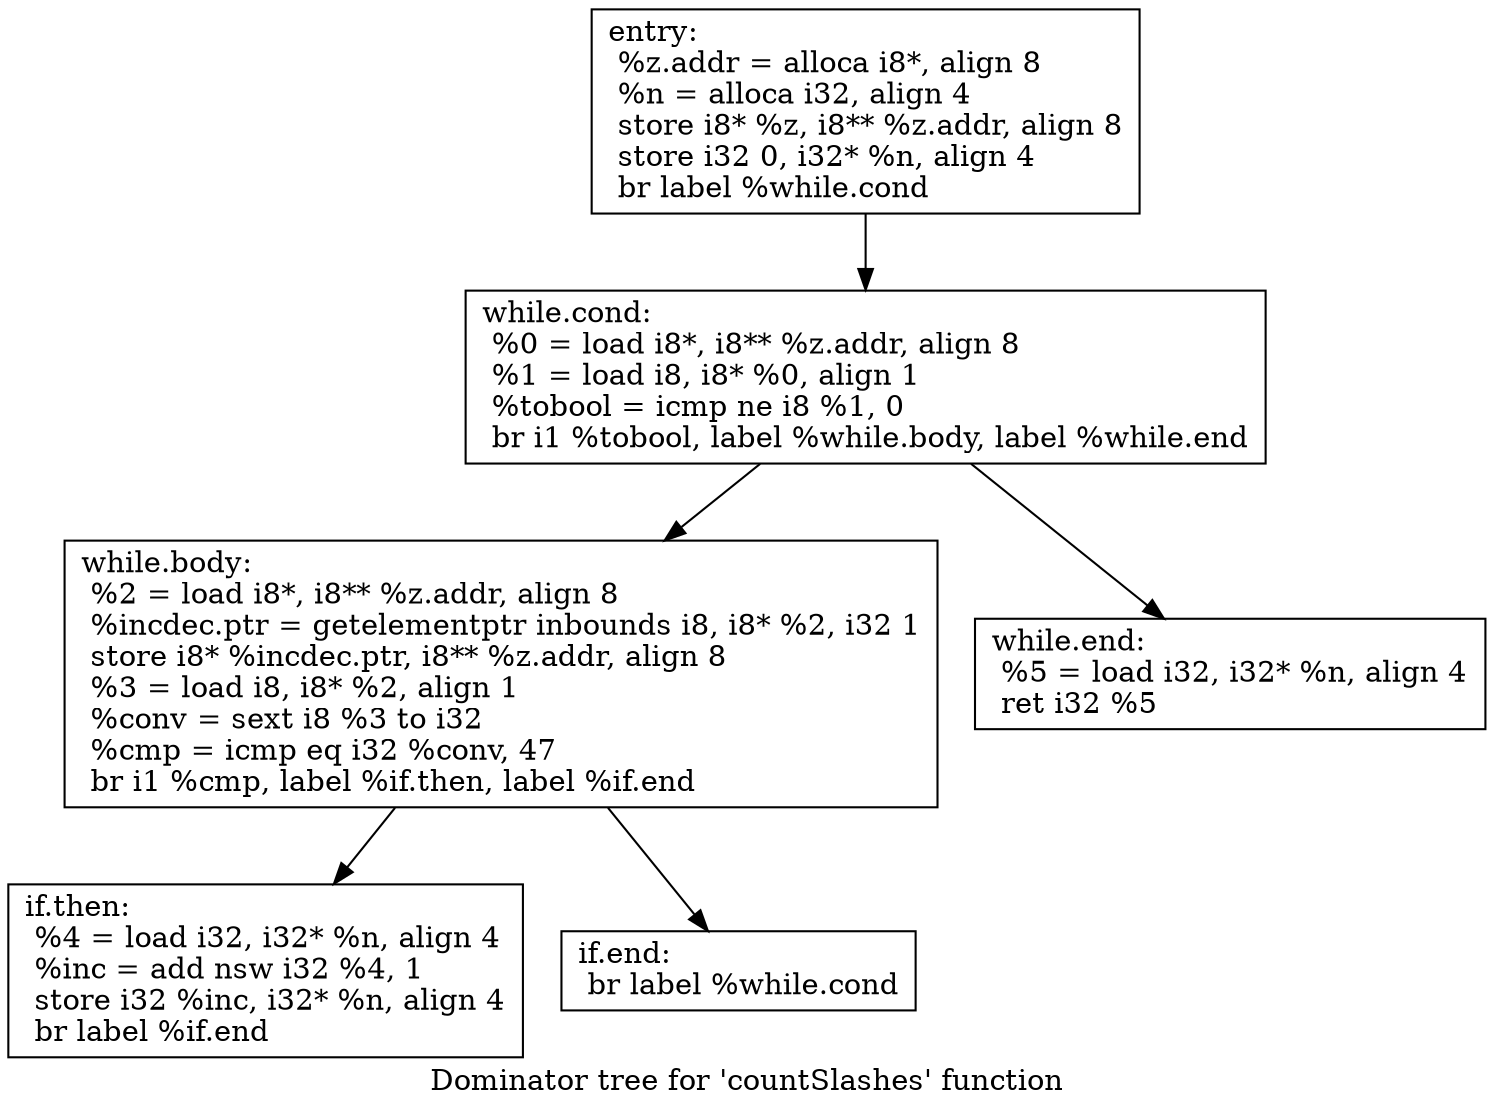 digraph "Dominator tree for 'countSlashes' function" {
	label="Dominator tree for 'countSlashes' function";

	Node0xc0c8c0 [shape=record,label="{entry:\l  %z.addr = alloca i8*, align 8\l  %n = alloca i32, align 4\l  store i8* %z, i8** %z.addr, align 8\l  store i32 0, i32* %n, align 4\l  br label %while.cond\l}"];
	Node0xc0c8c0 -> Node0xc38790;
	Node0xc38790 [shape=record,label="{while.cond:                                       \l  %0 = load i8*, i8** %z.addr, align 8\l  %1 = load i8, i8* %0, align 1\l  %tobool = icmp ne i8 %1, 0\l  br i1 %tobool, label %while.body, label %while.end\l}"];
	Node0xc38790 -> Node0xc1f1e0;
	Node0xc38790 -> Node0xc71610;
	Node0xc1f1e0 [shape=record,label="{while.body:                                       \l  %2 = load i8*, i8** %z.addr, align 8\l  %incdec.ptr = getelementptr inbounds i8, i8* %2, i32 1\l  store i8* %incdec.ptr, i8** %z.addr, align 8\l  %3 = load i8, i8* %2, align 1\l  %conv = sext i8 %3 to i32\l  %cmp = icmp eq i32 %conv, 47\l  br i1 %cmp, label %if.then, label %if.end\l}"];
	Node0xc1f1e0 -> Node0xc3f250;
	Node0xc1f1e0 -> Node0xc66560;
	Node0xc3f250 [shape=record,label="{if.then:                                          \l  %4 = load i32, i32* %n, align 4\l  %inc = add nsw i32 %4, 1\l  store i32 %inc, i32* %n, align 4\l  br label %if.end\l}"];
	Node0xc66560 [shape=record,label="{if.end:                                           \l  br label %while.cond\l}"];
	Node0xc71610 [shape=record,label="{while.end:                                        \l  %5 = load i32, i32* %n, align 4\l  ret i32 %5\l}"];
}

